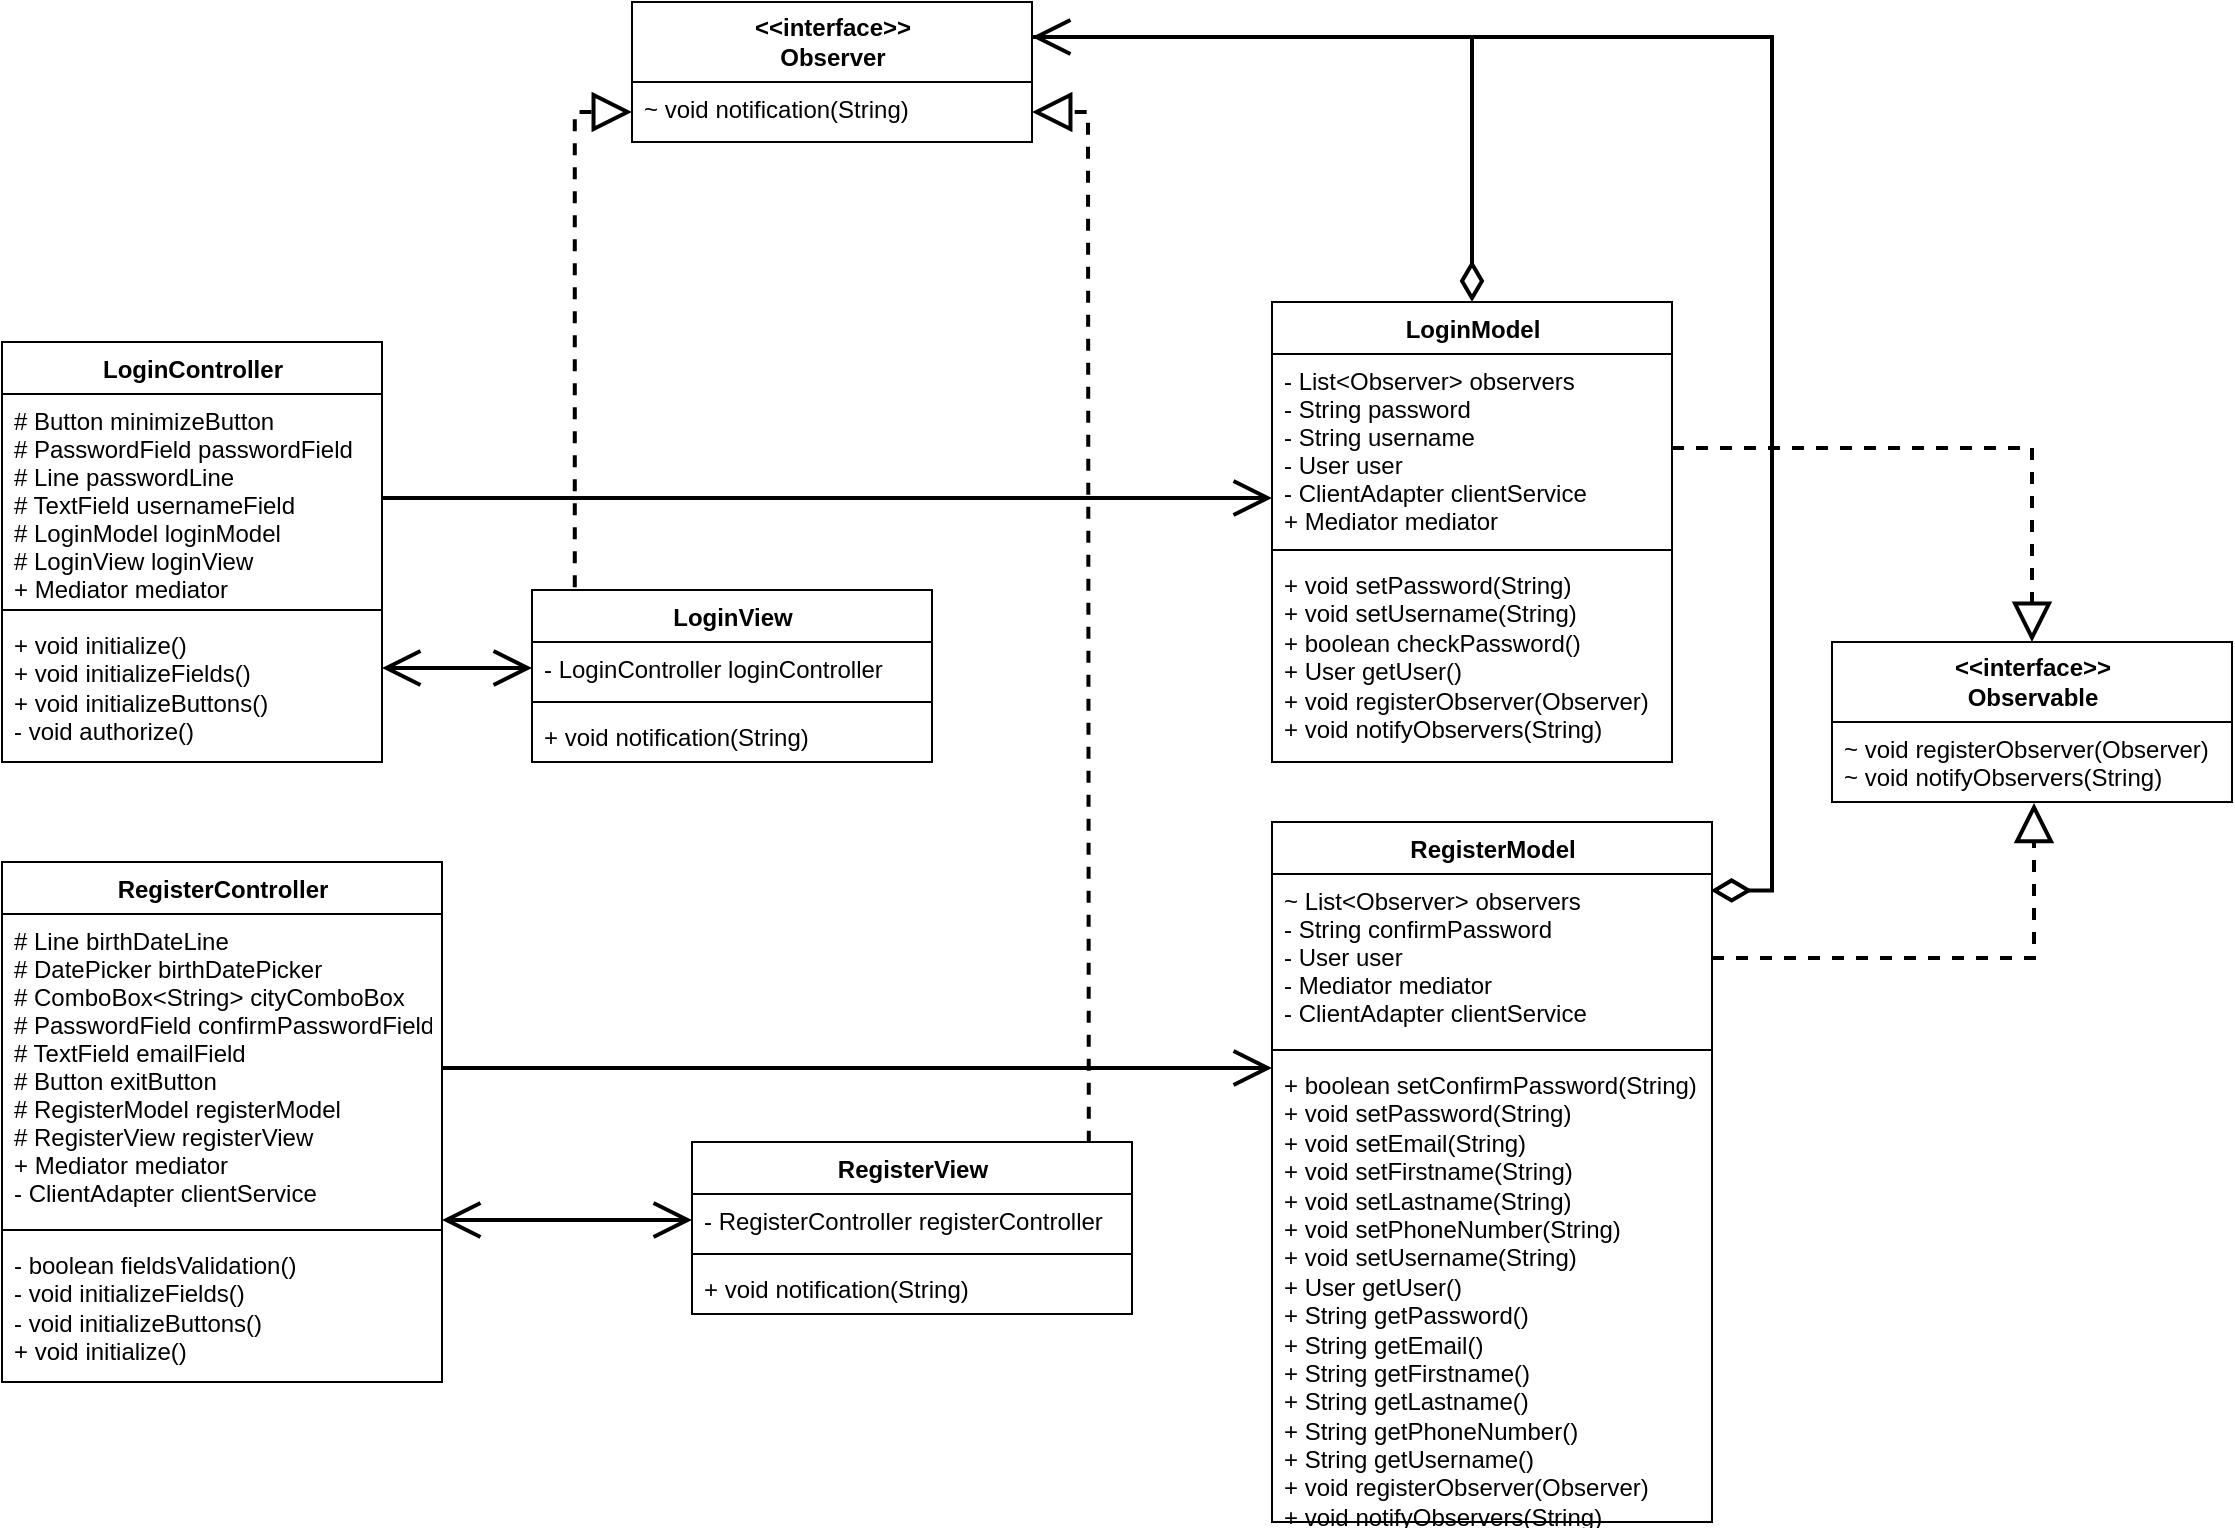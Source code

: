 <mxfile version="14.1.8" type="device"><diagram id="WoWWMwivzoCj8hefMofk" name="Страница 1"><mxGraphModel dx="1913" dy="829" grid="1" gridSize="10" guides="1" tooltips="1" connect="1" arrows="1" fold="1" page="1" pageScale="1" pageWidth="827" pageHeight="1169" math="0" shadow="0"><root><mxCell id="0"/><mxCell id="1" parent="0"/><mxCell id="shcYo3GvRa9l8w1wVQuL-38" value="LoginController" style="swimlane;fontStyle=1;align=center;verticalAlign=top;childLayout=stackLayout;horizontal=1;startSize=26;horizontalStack=0;resizeParent=1;resizeParentMax=0;resizeLast=0;collapsible=1;marginBottom=0;strokeWidth=1;html=1;" parent="1" vertex="1"><mxGeometry x="-280" y="350" width="190" height="210" as="geometry"/></mxCell><mxCell id="shcYo3GvRa9l8w1wVQuL-39" value="# Button minimizeButton&#10;# PasswordField passwordField&#10;# Line passwordLine&#10;# TextField usernameField&#10;# LoginModel loginModel&#10;# LoginView loginView&#10;+ Mediator mediator&#10;" style="text;strokeColor=none;fillColor=none;align=left;verticalAlign=top;spacingLeft=4;spacingRight=4;overflow=hidden;rotatable=0;points=[[0,0.5],[1,0.5]];portConstraint=eastwest;" parent="shcYo3GvRa9l8w1wVQuL-38" vertex="1"><mxGeometry y="26" width="190" height="104" as="geometry"/></mxCell><mxCell id="shcYo3GvRa9l8w1wVQuL-40" value="" style="line;strokeWidth=1;fillColor=none;align=left;verticalAlign=middle;spacingTop=-1;spacingLeft=3;spacingRight=3;rotatable=0;labelPosition=right;points=[];portConstraint=eastwest;" parent="shcYo3GvRa9l8w1wVQuL-38" vertex="1"><mxGeometry y="130" width="190" height="8" as="geometry"/></mxCell><mxCell id="shcYo3GvRa9l8w1wVQuL-41" value="+ void initialize()&lt;br&gt;+ void initializeFields()&lt;br&gt;+ void initializeButtons()&lt;br&gt;- void authorize()" style="text;strokeColor=none;fillColor=none;align=left;verticalAlign=top;spacingLeft=4;spacingRight=4;overflow=hidden;rotatable=0;points=[[0,0.5],[1,0.5]];portConstraint=eastwest;html=1;" parent="shcYo3GvRa9l8w1wVQuL-38" vertex="1"><mxGeometry y="138" width="190" height="72" as="geometry"/></mxCell><mxCell id="shcYo3GvRa9l8w1wVQuL-42" value="RegisterController" style="swimlane;fontStyle=1;align=center;verticalAlign=top;childLayout=stackLayout;horizontal=1;startSize=26;horizontalStack=0;resizeParent=1;resizeParentMax=0;resizeLast=0;collapsible=1;marginBottom=0;strokeWidth=1;html=1;" parent="1" vertex="1"><mxGeometry x="-280" y="610" width="220" height="260" as="geometry"/></mxCell><mxCell id="shcYo3GvRa9l8w1wVQuL-43" value="# Line birthDateLine&#10;# DatePicker birthDatePicker&#10;# ComboBox&lt;String&gt; cityComboBox&#10;# PasswordField confirmPasswordField&#10;# TextField emailField&#10;# Button exitButton&#10;# RegisterModel registerModel&#10;# RegisterView registerView&#10;+ Mediator mediator&#10;- ClientAdapter clientService" style="text;strokeColor=none;fillColor=none;align=left;verticalAlign=top;spacingLeft=4;spacingRight=4;overflow=hidden;rotatable=0;points=[[0,0.5],[1,0.5]];portConstraint=eastwest;" parent="shcYo3GvRa9l8w1wVQuL-42" vertex="1"><mxGeometry y="26" width="220" height="154" as="geometry"/></mxCell><mxCell id="shcYo3GvRa9l8w1wVQuL-44" value="" style="line;strokeWidth=1;fillColor=none;align=left;verticalAlign=middle;spacingTop=-1;spacingLeft=3;spacingRight=3;rotatable=0;labelPosition=right;points=[];portConstraint=eastwest;" parent="shcYo3GvRa9l8w1wVQuL-42" vertex="1"><mxGeometry y="180" width="220" height="8" as="geometry"/></mxCell><mxCell id="shcYo3GvRa9l8w1wVQuL-45" value="- boolean fieldsValidation()&lt;br&gt;- void initializeFields()&lt;br&gt;- void initializeButtons()&lt;br&gt;+ void initialize()" style="text;strokeColor=none;fillColor=none;align=left;verticalAlign=top;spacingLeft=4;spacingRight=4;overflow=hidden;rotatable=0;points=[[0,0.5],[1,0.5]];portConstraint=eastwest;html=1;" parent="shcYo3GvRa9l8w1wVQuL-42" vertex="1"><mxGeometry y="188" width="220" height="72" as="geometry"/></mxCell><mxCell id="shcYo3GvRa9l8w1wVQuL-46" value="&amp;lt;&amp;lt;interface&amp;gt;&amp;gt;&lt;br style=&quot;font-size: 12px;&quot;&gt;Observable" style="swimlane;fontStyle=1;childLayout=stackLayout;horizontal=1;startSize=40;fillColor=none;horizontalStack=0;resizeParent=1;resizeParentMax=0;resizeLast=0;collapsible=1;marginBottom=0;rounded=0;shadow=0;glass=0;labelBackgroundColor=none;sketch=0;strokeColor=#050000;strokeWidth=1;fontSize=12;html=1;" parent="1" vertex="1"><mxGeometry x="635" y="500" width="200" height="80" as="geometry"/></mxCell><mxCell id="shcYo3GvRa9l8w1wVQuL-47" value="~ void registerObserver(Observer)&#10;~ void notifyObservers(String)" style="text;strokeColor=none;fillColor=none;align=left;verticalAlign=top;spacingLeft=4;spacingRight=4;overflow=hidden;rotatable=0;points=[[0,0.5],[1,0.5]];portConstraint=eastwest;" parent="shcYo3GvRa9l8w1wVQuL-46" vertex="1"><mxGeometry y="40" width="200" height="40" as="geometry"/></mxCell><mxCell id="shcYo3GvRa9l8w1wVQuL-48" style="edgeStyle=orthogonalEdgeStyle;rounded=0;jumpSize=6;orthogonalLoop=1;jettySize=auto;html=1;exitX=0.5;exitY=0;exitDx=0;exitDy=0;entryX=1;entryY=0.25;entryDx=0;entryDy=0;startArrow=diamondThin;startFill=0;startSize=15;endArrow=none;endFill=0;endSize=15;strokeWidth=2;fontSize=12;" parent="1" source="shcYo3GvRa9l8w1wVQuL-49" target="shcYo3GvRa9l8w1wVQuL-57" edge="1"><mxGeometry relative="1" as="geometry"/></mxCell><mxCell id="shcYo3GvRa9l8w1wVQuL-49" value="LoginModel" style="swimlane;fontStyle=1;align=center;verticalAlign=top;childLayout=stackLayout;horizontal=1;startSize=26;horizontalStack=0;resizeParent=1;resizeParentMax=0;resizeLast=0;collapsible=1;marginBottom=0;strokeWidth=1;html=1;" parent="1" vertex="1"><mxGeometry x="355" y="330" width="200" height="230" as="geometry"/></mxCell><mxCell id="shcYo3GvRa9l8w1wVQuL-50" value="- List&lt;Observer&gt; observers&#10;- String password&#10;- String username&#10;- User user&#10;- ClientAdapter clientService&#10;+ Mediator mediator" style="text;strokeColor=none;fillColor=none;align=left;verticalAlign=top;spacingLeft=4;spacingRight=4;overflow=hidden;rotatable=0;points=[[0,0.5],[1,0.5]];portConstraint=eastwest;" parent="shcYo3GvRa9l8w1wVQuL-49" vertex="1"><mxGeometry y="26" width="200" height="94" as="geometry"/></mxCell><mxCell id="shcYo3GvRa9l8w1wVQuL-51" value="" style="line;strokeWidth=1;fillColor=none;align=left;verticalAlign=middle;spacingTop=-1;spacingLeft=3;spacingRight=3;rotatable=0;labelPosition=right;points=[];portConstraint=eastwest;" parent="shcYo3GvRa9l8w1wVQuL-49" vertex="1"><mxGeometry y="120" width="200" height="8" as="geometry"/></mxCell><mxCell id="shcYo3GvRa9l8w1wVQuL-52" value="+ void setPassword(String)&lt;br style=&quot;padding: 0px ; margin: 0px&quot;&gt;+ void setUsername(String)&lt;br style=&quot;padding: 0px ; margin: 0px&quot;&gt;+ boolean checkPassword()&lt;br style=&quot;padding: 0px ; margin: 0px&quot;&gt;+ User getUser()&lt;br style=&quot;padding: 0px ; margin: 0px&quot;&gt;+ void registerObserver(Observer)&lt;br style=&quot;padding: 0px ; margin: 0px&quot;&gt;+ void notifyObservers(String)" style="text;strokeColor=none;fillColor=none;align=left;verticalAlign=top;spacingLeft=4;spacingRight=4;overflow=hidden;rotatable=0;points=[[0,0.5],[1,0.5]];portConstraint=eastwest;html=1;" parent="shcYo3GvRa9l8w1wVQuL-49" vertex="1"><mxGeometry y="128" width="200" height="102" as="geometry"/></mxCell><mxCell id="shcYo3GvRa9l8w1wVQuL-53" value="RegisterModel" style="swimlane;fontStyle=1;align=center;verticalAlign=top;childLayout=stackLayout;horizontal=1;startSize=26;horizontalStack=0;resizeParent=1;resizeParentMax=0;resizeLast=0;collapsible=1;marginBottom=0;strokeWidth=1;html=1;" parent="1" vertex="1"><mxGeometry x="355" y="590" width="220" height="350" as="geometry"/></mxCell><mxCell id="shcYo3GvRa9l8w1wVQuL-54" value="~ List&lt;Observer&gt; observers&#10;- String confirmPassword&#10;- User user&#10;- Mediator mediator&#10;- ClientAdapter clientService" style="text;strokeColor=none;fillColor=none;align=left;verticalAlign=top;spacingLeft=4;spacingRight=4;overflow=hidden;rotatable=0;points=[[0,0.5],[1,0.5]];portConstraint=eastwest;" parent="shcYo3GvRa9l8w1wVQuL-53" vertex="1"><mxGeometry y="26" width="220" height="84" as="geometry"/></mxCell><mxCell id="shcYo3GvRa9l8w1wVQuL-55" value="" style="line;strokeWidth=1;fillColor=none;align=left;verticalAlign=middle;spacingTop=-1;spacingLeft=3;spacingRight=3;rotatable=0;labelPosition=right;points=[];portConstraint=eastwest;" parent="shcYo3GvRa9l8w1wVQuL-53" vertex="1"><mxGeometry y="110" width="220" height="8" as="geometry"/></mxCell><mxCell id="shcYo3GvRa9l8w1wVQuL-56" value="+ boolean setConfirmPassword(String)&lt;br style=&quot;padding: 0px ; margin: 0px&quot;&gt;+ void setPassword(String)&lt;br style=&quot;padding: 0px ; margin: 0px&quot;&gt;+ void setEmail(String)&lt;br style=&quot;padding: 0px ; margin: 0px&quot;&gt;+ void setFirstname(String)&lt;br style=&quot;padding: 0px ; margin: 0px&quot;&gt;+ void setLastname(String)&lt;br style=&quot;padding: 0px ; margin: 0px&quot;&gt;+ void setPhoneNumber(String)&lt;br style=&quot;padding: 0px ; margin: 0px&quot;&gt;+ void setUsername(String)&lt;br style=&quot;padding: 0px ; margin: 0px&quot;&gt;+ User getUser()&lt;br style=&quot;padding: 0px ; margin: 0px&quot;&gt;+ String getPassword()&lt;br style=&quot;padding: 0px ; margin: 0px&quot;&gt;+ String getEmail()&lt;br style=&quot;padding: 0px ; margin: 0px&quot;&gt;+ String getFirstname()&lt;br style=&quot;padding: 0px ; margin: 0px&quot;&gt;+ String getLastname()&lt;br style=&quot;padding: 0px ; margin: 0px&quot;&gt;+ String getPhoneNumber()&lt;br style=&quot;padding: 0px ; margin: 0px&quot;&gt;+ String getUsername()&lt;br style=&quot;padding: 0px ; margin: 0px&quot;&gt;+ void registerObserver(Observer)&lt;br style=&quot;padding: 0px ; margin: 0px&quot;&gt;+ void notifyObservers(String)" style="text;strokeColor=none;fillColor=none;align=left;verticalAlign=top;spacingLeft=4;spacingRight=4;overflow=hidden;rotatable=0;points=[[0,0.5],[1,0.5]];portConstraint=eastwest;html=1;" parent="shcYo3GvRa9l8w1wVQuL-53" vertex="1"><mxGeometry y="118" width="220" height="232" as="geometry"/></mxCell><mxCell id="shcYo3GvRa9l8w1wVQuL-57" value="&amp;lt;&amp;lt;interface&amp;gt;&amp;gt;&lt;br style=&quot;font-size: 12px&quot;&gt;Observer" style="swimlane;fontStyle=1;childLayout=stackLayout;horizontal=1;startSize=40;fillColor=none;horizontalStack=0;resizeParent=1;resizeParentMax=0;resizeLast=0;collapsible=1;marginBottom=0;rounded=0;shadow=0;glass=0;labelBackgroundColor=none;sketch=0;strokeColor=#050000;strokeWidth=1;fontSize=12;html=1;" parent="1" vertex="1"><mxGeometry x="35" y="180" width="200" height="70" as="geometry"/></mxCell><mxCell id="shcYo3GvRa9l8w1wVQuL-58" value="~ void notification(String)" style="text;strokeColor=none;fillColor=none;align=left;verticalAlign=top;spacingLeft=4;spacingRight=4;overflow=hidden;rotatable=0;points=[[0,0.5],[1,0.5]];portConstraint=eastwest;" parent="shcYo3GvRa9l8w1wVQuL-57" vertex="1"><mxGeometry y="40" width="200" height="30" as="geometry"/></mxCell><mxCell id="shcYo3GvRa9l8w1wVQuL-59" style="edgeStyle=orthogonalEdgeStyle;rounded=0;jumpSize=6;orthogonalLoop=1;jettySize=auto;html=1;exitX=0.107;exitY=-0.016;exitDx=0;exitDy=0;dashed=1;startArrow=none;startFill=0;startSize=15;endArrow=block;endFill=0;endSize=15;strokeWidth=2;fontSize=12;exitPerimeter=0;entryX=0;entryY=0.5;entryDx=0;entryDy=0;" parent="1" source="shcYo3GvRa9l8w1wVQuL-60" target="shcYo3GvRa9l8w1wVQuL-58" edge="1"><mxGeometry relative="1" as="geometry"><Array as="points"><mxPoint x="6" y="235"/></Array></mxGeometry></mxCell><mxCell id="shcYo3GvRa9l8w1wVQuL-60" value="LoginView" style="swimlane;fontStyle=1;align=center;verticalAlign=top;childLayout=stackLayout;horizontal=1;startSize=26;horizontalStack=0;resizeParent=1;resizeParentMax=0;resizeLast=0;collapsible=1;marginBottom=0;rounded=0;shadow=0;glass=0;labelBackgroundColor=none;sketch=0;strokeColor=#050000;strokeWidth=1;fillColor=none;fontSize=12;html=1;" parent="1" vertex="1"><mxGeometry x="-15" y="474" width="200" height="86" as="geometry"/></mxCell><mxCell id="shcYo3GvRa9l8w1wVQuL-61" value="- LoginController loginController&#10;" style="text;strokeColor=none;fillColor=none;align=left;verticalAlign=top;spacingLeft=4;spacingRight=4;overflow=hidden;rotatable=0;points=[[0,0.5],[1,0.5]];portConstraint=eastwest;" parent="shcYo3GvRa9l8w1wVQuL-60" vertex="1"><mxGeometry y="26" width="200" height="26" as="geometry"/></mxCell><mxCell id="shcYo3GvRa9l8w1wVQuL-62" value="" style="line;strokeWidth=1;fillColor=none;align=left;verticalAlign=middle;spacingTop=-1;spacingLeft=3;spacingRight=3;rotatable=0;labelPosition=right;points=[];portConstraint=eastwest;" parent="shcYo3GvRa9l8w1wVQuL-60" vertex="1"><mxGeometry y="52" width="200" height="8" as="geometry"/></mxCell><mxCell id="shcYo3GvRa9l8w1wVQuL-63" value="+ void notification(String)" style="text;strokeColor=none;fillColor=none;align=left;verticalAlign=top;spacingLeft=4;spacingRight=4;overflow=hidden;rotatable=0;points=[[0,0.5],[1,0.5]];portConstraint=eastwest;" parent="shcYo3GvRa9l8w1wVQuL-60" vertex="1"><mxGeometry y="60" width="200" height="26" as="geometry"/></mxCell><mxCell id="shcYo3GvRa9l8w1wVQuL-64" style="edgeStyle=orthogonalEdgeStyle;rounded=0;jumpSize=6;orthogonalLoop=1;jettySize=auto;html=1;dashed=1;startArrow=none;startFill=0;startSize=15;endArrow=block;endFill=0;endSize=15;strokeWidth=2;fontSize=12;entryX=1;entryY=0.5;entryDx=0;entryDy=0;exitX=0.902;exitY=0.004;exitDx=0;exitDy=0;exitPerimeter=0;" parent="1" source="shcYo3GvRa9l8w1wVQuL-65" target="shcYo3GvRa9l8w1wVQuL-58" edge="1"><mxGeometry relative="1" as="geometry"><mxPoint x="245" y="749" as="sourcePoint"/><mxPoint x="165" y="254" as="targetPoint"/><Array as="points"><mxPoint x="263" y="749"/><mxPoint x="263" y="235"/></Array></mxGeometry></mxCell><mxCell id="shcYo3GvRa9l8w1wVQuL-65" value="RegisterView" style="swimlane;fontStyle=1;align=center;verticalAlign=top;childLayout=stackLayout;horizontal=1;startSize=26;horizontalStack=0;resizeParent=1;resizeParentMax=0;resizeLast=0;collapsible=1;marginBottom=0;rounded=0;shadow=0;glass=0;labelBackgroundColor=none;sketch=0;strokeColor=#050000;strokeWidth=1;fillColor=none;fontSize=12;html=1;" parent="1" vertex="1"><mxGeometry x="65" y="750" width="220" height="86" as="geometry"/></mxCell><mxCell id="shcYo3GvRa9l8w1wVQuL-66" value="- RegisterController registerController" style="text;strokeColor=none;fillColor=none;align=left;verticalAlign=top;spacingLeft=4;spacingRight=4;overflow=hidden;rotatable=0;points=[[0,0.5],[1,0.5]];portConstraint=eastwest;" parent="shcYo3GvRa9l8w1wVQuL-65" vertex="1"><mxGeometry y="26" width="220" height="26" as="geometry"/></mxCell><mxCell id="shcYo3GvRa9l8w1wVQuL-67" value="" style="line;strokeWidth=1;fillColor=none;align=left;verticalAlign=middle;spacingTop=-1;spacingLeft=3;spacingRight=3;rotatable=0;labelPosition=right;points=[];portConstraint=eastwest;" parent="shcYo3GvRa9l8w1wVQuL-65" vertex="1"><mxGeometry y="52" width="220" height="8" as="geometry"/></mxCell><mxCell id="shcYo3GvRa9l8w1wVQuL-68" value="+ void notification(String)" style="text;strokeColor=none;fillColor=none;align=left;verticalAlign=top;spacingLeft=4;spacingRight=4;overflow=hidden;rotatable=0;points=[[0,0.5],[1,0.5]];portConstraint=eastwest;" parent="shcYo3GvRa9l8w1wVQuL-65" vertex="1"><mxGeometry y="60" width="220" height="26" as="geometry"/></mxCell><mxCell id="shcYo3GvRa9l8w1wVQuL-69" style="edgeStyle=orthogonalEdgeStyle;rounded=0;jumpSize=6;orthogonalLoop=1;jettySize=auto;html=1;exitX=1;exitY=0.5;exitDx=0;exitDy=0;startArrow=none;startFill=0;startSize=15;endArrow=open;endFill=0;endSize=15;strokeWidth=2;fontSize=12;" parent="1" source="shcYo3GvRa9l8w1wVQuL-43" edge="1"><mxGeometry relative="1" as="geometry"><mxPoint x="355" y="713" as="targetPoint"/><Array as="points"><mxPoint x="355" y="713"/></Array></mxGeometry></mxCell><mxCell id="shcYo3GvRa9l8w1wVQuL-70" style="edgeStyle=orthogonalEdgeStyle;rounded=0;jumpSize=6;orthogonalLoop=1;jettySize=auto;html=1;exitX=1;exitY=0.5;exitDx=0;exitDy=0;startArrow=none;startFill=0;startSize=15;endArrow=open;endFill=0;endSize=15;strokeWidth=2;fontSize=12;" parent="1" source="shcYo3GvRa9l8w1wVQuL-39" edge="1"><mxGeometry relative="1" as="geometry"><mxPoint x="355" y="428" as="targetPoint"/><Array as="points"><mxPoint x="355" y="428"/></Array></mxGeometry></mxCell><mxCell id="shcYo3GvRa9l8w1wVQuL-71" style="edgeStyle=orthogonalEdgeStyle;rounded=0;jumpSize=6;orthogonalLoop=1;jettySize=auto;html=1;exitX=0;exitY=0.5;exitDx=0;exitDy=0;startArrow=open;startFill=0;startSize=15;endArrow=open;endFill=0;endSize=15;strokeWidth=2;fontSize=12;" parent="1" source="shcYo3GvRa9l8w1wVQuL-61" edge="1"><mxGeometry relative="1" as="geometry"><mxPoint x="-90" y="513" as="targetPoint"/><Array as="points"><mxPoint x="-90" y="513"/></Array></mxGeometry></mxCell><mxCell id="shcYo3GvRa9l8w1wVQuL-72" style="edgeStyle=orthogonalEdgeStyle;rounded=0;jumpSize=6;orthogonalLoop=1;jettySize=auto;html=1;exitX=0;exitY=0.5;exitDx=0;exitDy=0;startArrow=open;startFill=0;startSize=15;endArrow=open;endFill=0;endSize=15;strokeWidth=2;fontSize=12;" parent="1" source="shcYo3GvRa9l8w1wVQuL-66" edge="1"><mxGeometry relative="1" as="geometry"><mxPoint x="-60" y="789" as="targetPoint"/><Array as="points"><mxPoint x="-60" y="789"/></Array></mxGeometry></mxCell><mxCell id="shcYo3GvRa9l8w1wVQuL-73" style="edgeStyle=orthogonalEdgeStyle;rounded=0;jumpSize=6;orthogonalLoop=1;jettySize=auto;html=1;exitX=1;exitY=0.5;exitDx=0;exitDy=0;entryX=0.505;entryY=1.011;entryDx=0;entryDy=0;entryPerimeter=0;dashed=1;startArrow=none;startFill=0;startSize=15;endArrow=block;endFill=0;endSize=15;strokeWidth=2;fontSize=12;" parent="1" source="shcYo3GvRa9l8w1wVQuL-54" target="shcYo3GvRa9l8w1wVQuL-47" edge="1"><mxGeometry relative="1" as="geometry"/></mxCell><mxCell id="shcYo3GvRa9l8w1wVQuL-74" style="edgeStyle=orthogonalEdgeStyle;rounded=0;jumpSize=6;orthogonalLoop=1;jettySize=auto;html=1;exitX=1;exitY=0.5;exitDx=0;exitDy=0;entryX=0.5;entryY=0;entryDx=0;entryDy=0;dashed=1;startArrow=none;startFill=0;startSize=15;endArrow=block;endFill=0;endSize=15;strokeWidth=2;fontSize=12;" parent="1" source="shcYo3GvRa9l8w1wVQuL-50" target="shcYo3GvRa9l8w1wVQuL-46" edge="1"><mxGeometry relative="1" as="geometry"/></mxCell><mxCell id="shcYo3GvRa9l8w1wVQuL-75" style="edgeStyle=orthogonalEdgeStyle;rounded=0;jumpSize=6;orthogonalLoop=1;jettySize=auto;html=1;exitX=0.997;exitY=0.098;exitDx=0;exitDy=0;entryX=1;entryY=0.25;entryDx=0;entryDy=0;startArrow=diamondThin;startFill=0;startSize=15;endArrow=open;endFill=0;endSize=15;strokeWidth=2;fontSize=12;exitPerimeter=0;" parent="1" source="shcYo3GvRa9l8w1wVQuL-54" target="shcYo3GvRa9l8w1wVQuL-57" edge="1"><mxGeometry relative="1" as="geometry"><Array as="points"><mxPoint x="605" y="624"/><mxPoint x="605" y="198"/></Array></mxGeometry></mxCell></root></mxGraphModel></diagram></mxfile>